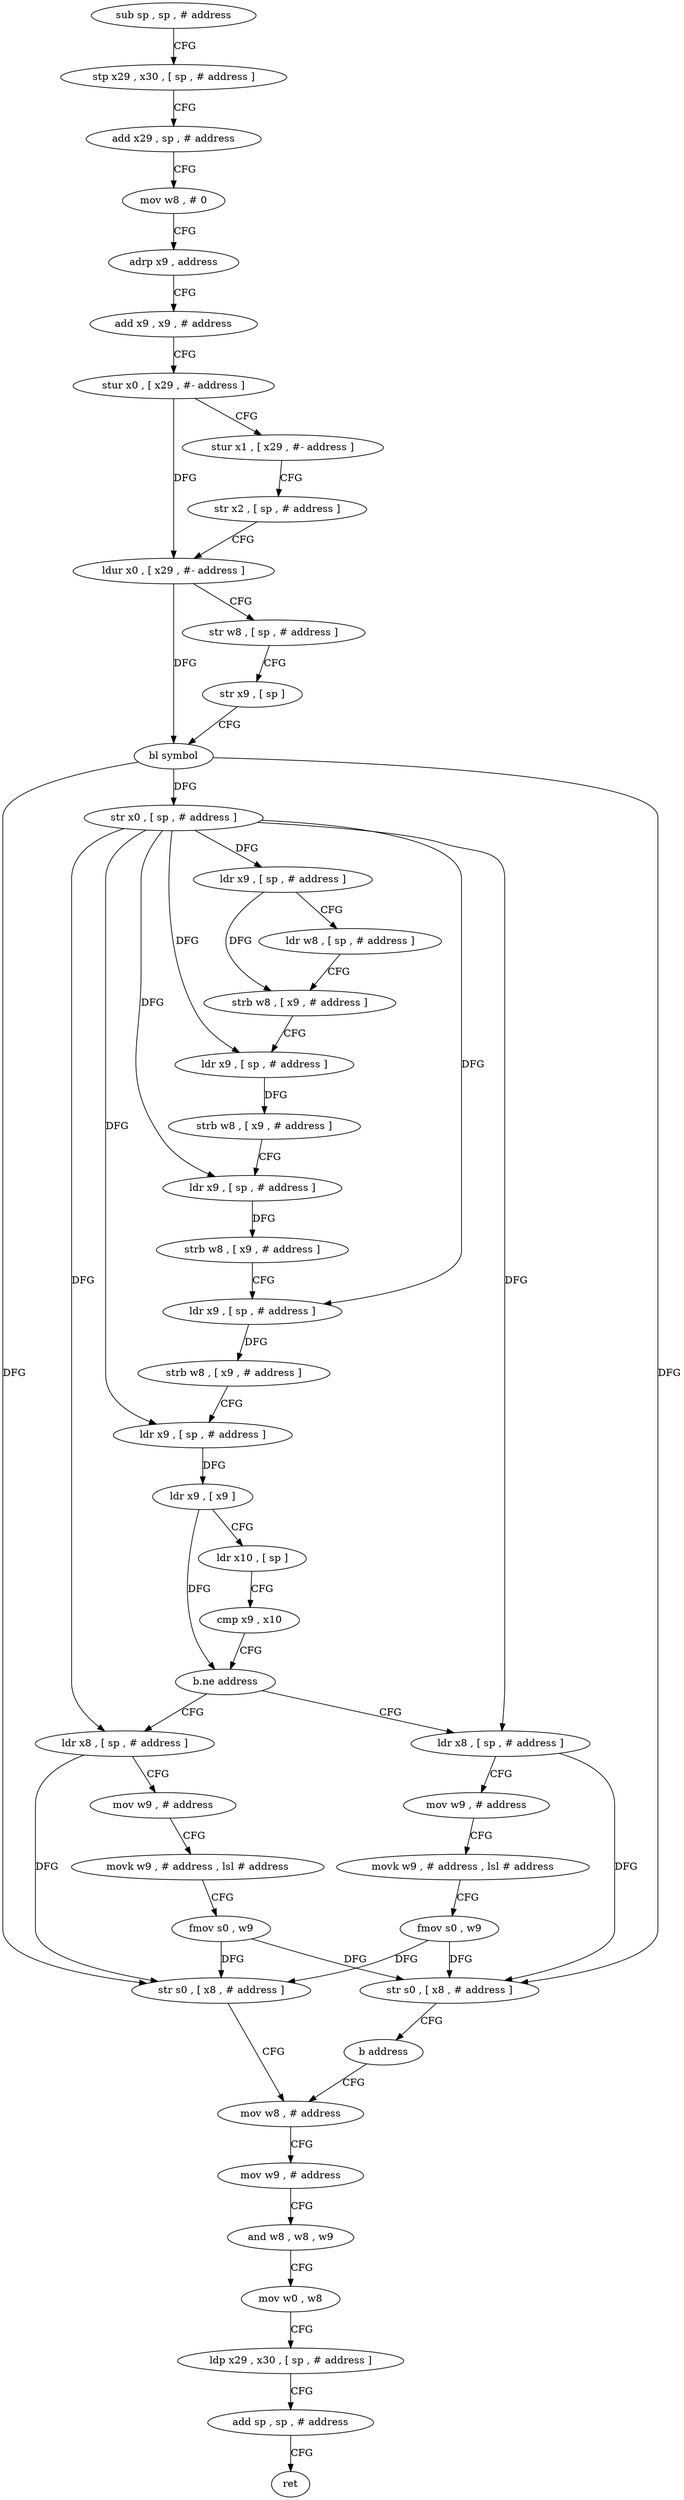 digraph "func" {
"4273528" [label = "sub sp , sp , # address" ]
"4273532" [label = "stp x29 , x30 , [ sp , # address ]" ]
"4273536" [label = "add x29 , sp , # address" ]
"4273540" [label = "mov w8 , # 0" ]
"4273544" [label = "adrp x9 , address" ]
"4273548" [label = "add x9 , x9 , # address" ]
"4273552" [label = "stur x0 , [ x29 , #- address ]" ]
"4273556" [label = "stur x1 , [ x29 , #- address ]" ]
"4273560" [label = "str x2 , [ sp , # address ]" ]
"4273564" [label = "ldur x0 , [ x29 , #- address ]" ]
"4273568" [label = "str w8 , [ sp , # address ]" ]
"4273572" [label = "str x9 , [ sp ]" ]
"4273576" [label = "bl symbol" ]
"4273580" [label = "str x0 , [ sp , # address ]" ]
"4273584" [label = "ldr x9 , [ sp , # address ]" ]
"4273588" [label = "ldr w8 , [ sp , # address ]" ]
"4273592" [label = "strb w8 , [ x9 , # address ]" ]
"4273596" [label = "ldr x9 , [ sp , # address ]" ]
"4273600" [label = "strb w8 , [ x9 , # address ]" ]
"4273604" [label = "ldr x9 , [ sp , # address ]" ]
"4273608" [label = "strb w8 , [ x9 , # address ]" ]
"4273612" [label = "ldr x9 , [ sp , # address ]" ]
"4273616" [label = "strb w8 , [ x9 , # address ]" ]
"4273620" [label = "ldr x9 , [ sp , # address ]" ]
"4273624" [label = "ldr x9 , [ x9 ]" ]
"4273628" [label = "ldr x10 , [ sp ]" ]
"4273632" [label = "cmp x9 , x10" ]
"4273636" [label = "b.ne address" ]
"4273664" [label = "ldr x8 , [ sp , # address ]" ]
"4273640" [label = "ldr x8 , [ sp , # address ]" ]
"4273668" [label = "mov w9 , # address" ]
"4273672" [label = "movk w9 , # address , lsl # address" ]
"4273676" [label = "fmov s0 , w9" ]
"4273680" [label = "str s0 , [ x8 , # address ]" ]
"4273684" [label = "mov w8 , # address" ]
"4273644" [label = "mov w9 , # address" ]
"4273648" [label = "movk w9 , # address , lsl # address" ]
"4273652" [label = "fmov s0 , w9" ]
"4273656" [label = "str s0 , [ x8 , # address ]" ]
"4273660" [label = "b address" ]
"4273688" [label = "mov w9 , # address" ]
"4273692" [label = "and w8 , w8 , w9" ]
"4273696" [label = "mov w0 , w8" ]
"4273700" [label = "ldp x29 , x30 , [ sp , # address ]" ]
"4273704" [label = "add sp , sp , # address" ]
"4273708" [label = "ret" ]
"4273528" -> "4273532" [ label = "CFG" ]
"4273532" -> "4273536" [ label = "CFG" ]
"4273536" -> "4273540" [ label = "CFG" ]
"4273540" -> "4273544" [ label = "CFG" ]
"4273544" -> "4273548" [ label = "CFG" ]
"4273548" -> "4273552" [ label = "CFG" ]
"4273552" -> "4273556" [ label = "CFG" ]
"4273552" -> "4273564" [ label = "DFG" ]
"4273556" -> "4273560" [ label = "CFG" ]
"4273560" -> "4273564" [ label = "CFG" ]
"4273564" -> "4273568" [ label = "CFG" ]
"4273564" -> "4273576" [ label = "DFG" ]
"4273568" -> "4273572" [ label = "CFG" ]
"4273572" -> "4273576" [ label = "CFG" ]
"4273576" -> "4273580" [ label = "DFG" ]
"4273576" -> "4273680" [ label = "DFG" ]
"4273576" -> "4273656" [ label = "DFG" ]
"4273580" -> "4273584" [ label = "DFG" ]
"4273580" -> "4273596" [ label = "DFG" ]
"4273580" -> "4273604" [ label = "DFG" ]
"4273580" -> "4273612" [ label = "DFG" ]
"4273580" -> "4273620" [ label = "DFG" ]
"4273580" -> "4273664" [ label = "DFG" ]
"4273580" -> "4273640" [ label = "DFG" ]
"4273584" -> "4273588" [ label = "CFG" ]
"4273584" -> "4273592" [ label = "DFG" ]
"4273588" -> "4273592" [ label = "CFG" ]
"4273592" -> "4273596" [ label = "CFG" ]
"4273596" -> "4273600" [ label = "DFG" ]
"4273600" -> "4273604" [ label = "CFG" ]
"4273604" -> "4273608" [ label = "DFG" ]
"4273608" -> "4273612" [ label = "CFG" ]
"4273612" -> "4273616" [ label = "DFG" ]
"4273616" -> "4273620" [ label = "CFG" ]
"4273620" -> "4273624" [ label = "DFG" ]
"4273624" -> "4273628" [ label = "CFG" ]
"4273624" -> "4273636" [ label = "DFG" ]
"4273628" -> "4273632" [ label = "CFG" ]
"4273632" -> "4273636" [ label = "CFG" ]
"4273636" -> "4273664" [ label = "CFG" ]
"4273636" -> "4273640" [ label = "CFG" ]
"4273664" -> "4273668" [ label = "CFG" ]
"4273664" -> "4273680" [ label = "DFG" ]
"4273640" -> "4273644" [ label = "CFG" ]
"4273640" -> "4273656" [ label = "DFG" ]
"4273668" -> "4273672" [ label = "CFG" ]
"4273672" -> "4273676" [ label = "CFG" ]
"4273676" -> "4273680" [ label = "DFG" ]
"4273676" -> "4273656" [ label = "DFG" ]
"4273680" -> "4273684" [ label = "CFG" ]
"4273684" -> "4273688" [ label = "CFG" ]
"4273644" -> "4273648" [ label = "CFG" ]
"4273648" -> "4273652" [ label = "CFG" ]
"4273652" -> "4273656" [ label = "DFG" ]
"4273652" -> "4273680" [ label = "DFG" ]
"4273656" -> "4273660" [ label = "CFG" ]
"4273660" -> "4273684" [ label = "CFG" ]
"4273688" -> "4273692" [ label = "CFG" ]
"4273692" -> "4273696" [ label = "CFG" ]
"4273696" -> "4273700" [ label = "CFG" ]
"4273700" -> "4273704" [ label = "CFG" ]
"4273704" -> "4273708" [ label = "CFG" ]
}
